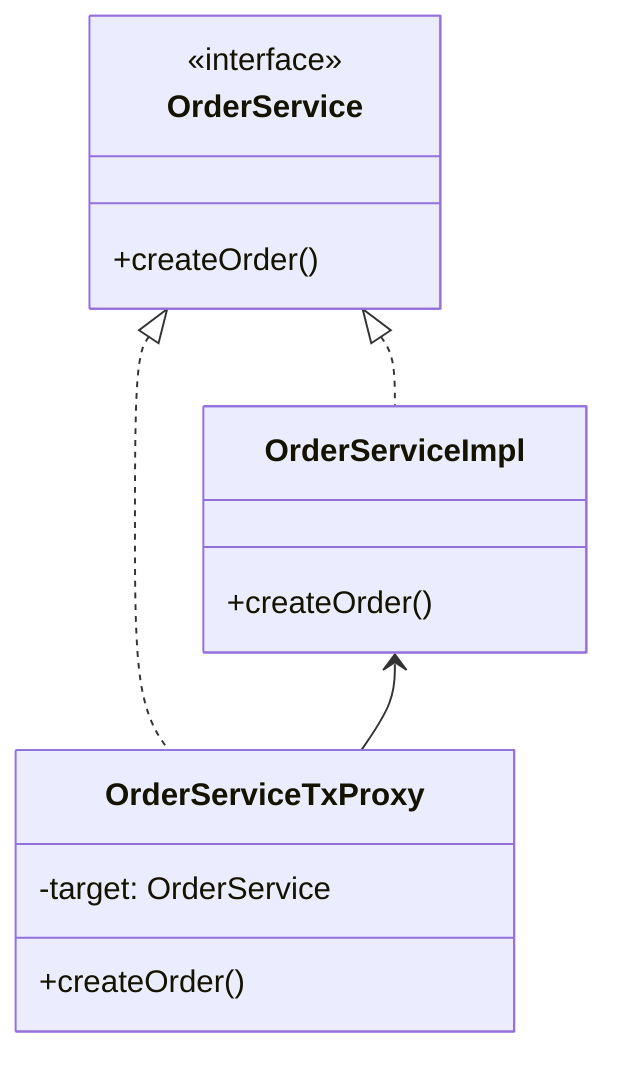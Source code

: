 classDiagram
    direction TB

    class OrderService {
        <<interface>>
        +createOrder()
    }
    class OrderServiceImpl {
        +createOrder()
    }
    class OrderServiceTxProxy {
        -target: OrderService
        +createOrder()
    }

    OrderService <|.. OrderServiceImpl
    OrderService <|.. OrderServiceTxProxy
    OrderServiceImpl <-- OrderServiceTxProxy
